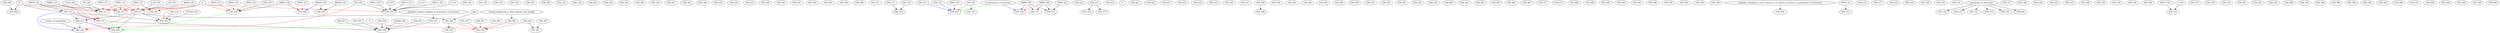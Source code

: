 digraph G {
    ESS_100;
    ESS_101;
    ESS_102;
    ESS_103;
    ESS_104;
    ESS_105;
    ESS_106;
    ESS_115;
    ESS_119;
    ESS_201;
    ESS_202;
    ESS_203;
    edge [color=black];
    ESS_100 -> ESS_204;
    W -> ESS_204;
    ESS_205;
    ESS_209;
    ESS_210;
    edge [color=black];
    MATH_124 -> ESS_211;
    Q_SCI_291 -> ESS_211;
    SCI_291 -> ESS_211;
    edge [color=red];
    PHYS_114 -> ESS_211;
    PHYS_117 -> ESS_211;
    PHYS_121 -> ESS_211;
    A -> ESS_211;
    edge [color=black];
    CHEM_142 -> ESS_212;
    W -> ESS_212;
    edge [color=black];
    ESS_211 -> ESS_213;
    ESS_212 -> ESS_213;
    ESS_230;
    ESS_301;
    ESS_302;
    ESS_304;
    ESS_305;
    ESS_306;
    ESS_310;
    edge [color=black];
    MATH_125 -> ESS_311;
    Q_SCI_292 -> ESS_311;
    SCI_292 -> ESS_311;
    edge [color=red];
    PHYS_114 -> ESS_311;
    PHYS_117 -> ESS_311;
    PHYS_121 -> ESS_311;
    W -> ESS_311;
    edge [color=black];
    CHEM_142 -> ESS_312;
    edge [color=red];
    MATH_125 -> ESS_312;
    Q_SCI_292 -> ESS_312;
    SCI_292 -> ESS_312;
    edge [color=blue];
    ESS_212 -> ESS_312;
    edge [color=black];
    CHEM_142 -> ESS_313;
    edge [color=red];
    PHYS_114 -> ESS_313;
    PHYS_117 -> ESS_313;
    PHYS_121 -> ESS_313;
    A -> ESS_313;
    edge [color=black];
    MATH_126 -> ESS_314;
    ESS_310 -> ESS_314;
    edge [color=red];
    PHYS_115 -> ESS_314;
    PHYS_118 -> ESS_314;
    PHYS_122 -> ESS_314;
    A -> ESS_314;
    ESS_315;
    ESS_326;
    ESS_345;
    edge [color=black];
    ESS_211 -> ESS_400;
    edge [color=red];
    ESS_212 -> ESS_400;
    edge [color=blue];
    ESS_213 -> ESS_400;
    edge [color=green];
    ESS_311 -> ESS_400;
    ESS_312 -> ESS_400;
    ESS_313 -> ESS_400;
    ESS_314 -> ESS_400;
    S -> ESS_400;
    ESS_401;
    ESS_402;
    ESS_403;
    ESS_406;
    ESS_408;
    edge [color=black];
    ESS_210 -> ESS_410;
    ESS_211 -> ESS_410;
    ESS_212 -> ESS_410;
    OCEAN_410 -> ESS_410;
    edge [color=red];
    A -> ESS_410;
    ESS_411;
    ESS_412;
    ESS_413;
    ESS_414;
    ESS_415;
    ESS_416;
    edge [color=black];
    5_credits_of_composition -> ESS_418;
    edge [color=red];
    ESS_201 -> ESS_418;
    ESS_211 -> ESS_418;
    edge [color=blue];
    ESS_212 -> ESS_418;
    ESS_213 -> ESS_418;
    edge [color=black];
    ESS_211 -> ESS_420;
    ASp -> ESS_420;
    ESS_421;
    ESS_422;
    ESS_424;
    ESS_426;
    ESS_427;
    ESS_431;
    ESS_432;
    ESS_433;
    ESS_435;
    ESS_437;
    ESS_439;
    ESS_440;
    ESS_441;
    ESS_445;
    ESS_447;
    ESS_449;
    ESS_450;
    ESS_451;
    ESS_452;
    ESS_453;
    ESS_454;
    ESS_455;
    ESS_456;
    ESS_457;
    ESS_459;
    ESS_460;
    ESS_461;
    ESS_462;
    ESS_463;
    ESS_465;
    ESS_467;
    ESS_471;
    ESS_472;
    edge [color=black];
    ESS_201 -> ESS_475;
    ATM_S_211 -> ESS_475;
    S_211 -> ESS_475;
    ATM_S_321 -> ESS_475;
    S_321 -> ESS_475;
    ATM_S_475 -> ESS_475;
    S_475 -> ESS_475;
    edge [color=red];
    A -> ESS_475;
    ESS_480;
    ESS_489;
    ESS_490;
    ESS_492;
    ESS_495;
    ESS_498;
    ESS_499;
    edge [color=black];
    graduate_student_standing_or_permission_of_instructor -> ESS_501;
    ESS_502;
    ESS_503;
    ESS_504;
    edge [color=black];
    PHYS_121 -> ESS_505;
    A -> ESS_505;
    edge [color=black];
    graduate_standing_in_earth_sciences_or_in_history_of_science_or_permission_of_instructor -> ESS_508;
    edge [color=black];
    strong_background_in_field_methods_and_geology -> ESS_509;
    edge [color=black];
    ESS_509 -> ESS_510;
    edge [color=red];
    ESS_420 -> ESS_510;
    ESS_454 -> ESS_510;
    ESS_526 -> ESS_510;
    ESS_527 -> ESS_510;
    ESS_547 -> ESS_510;
    S -> ESS_510;
    edge [color=black];
    MATH_307 -> ESS_511;
    MATH_308 -> ESS_511;
    ESS_512;
    ESS_513;
    edge [color=black];
    PHYS_322 -> ESS_514;
    MATH_307 -> ESS_514;
    MATH_308 -> ESS_514;
    edge [color=black];
    PHYS_321 -> ESS_515;
    ESS_516;
    ESS_517;
    ESS_518;
    ESS_519;
    edge [color=black];
    ESS_420 -> ESS_520;
    ESS_522;
    edge [color=black];
    ESS_522 -> ESS_523;
    edge [color=black];
    MATH_307 -> ESS_524;
    edge [color=red];
    MATH_308 -> ESS_524;
    edge [color=blue];
    or_permission_of_instructor -> ESS_524;
    ESS_526;
    ESS_527;
    ESS_528;
    ESS_529;
    ESS_531;
    edge [color=black];
    permission_of_instructor -> ESS_532;
    edge [color=black];
    permission_of_instructor -> ESS_533;
    edge [color=black];
    permission_of_instructor -> ESS_535;
    ESS_537;
    edge [color=black];
    ESS_439 -> ESS_538;
    ESS_540;
    edge [color=black];
    ESS_426 -> ESS_541;
    ESS_526 -> ESS_541;
    edge [color=black];
    MATH_126 -> ESS_544;
    edge [color=red];
    PHYS_123 -> ESS_544;
    edge [color=blue];
    AMATH_301 -> ESS_544;
    ESS_546;
    ESS_547;
    edge [color=black];
    PHYS_323 -> ESS_550;
    edge [color=red];
    ESS_522 -> ESS_550;
    edge [color=blue];
    ESS_413 -> ESS_550;
    ESS_513 -> ESS_550;
    edge [color=green];
    or_permission_of_instructor -> ESS_550;
    edge [color=black];
    permission_of_instructor -> ESS_551;
    ESS_553;
    ESS_554;
    edge [color=black];
    permission_of_instructor -> ESS_555;
    ESS_557;
    ESS_558;
    ESS_559;
    edge [color=black];
    AMATH_301 -> ESS_560;
    AMATH_351 -> ESS_560;
    ESS_562;
    edge [color=black];
    ESS_412 -> ESS_563;
    ESS_512 -> ESS_563;
    ESS_564;
    ESS_568;
    edge [color=black];
    ATM_S_501 -> ESS_573;
    S_501 -> ESS_573;
    ESS_575;
    edge [color=black];
    ESS_415 -> ESS_576;
    edge [color=black];
    ESS_415 -> ESS_577;
    ESS_578;
    ESS_579;
    edge [color=black];
    ESS_312 -> ESS_580;
    ESS_424 -> ESS_580;
    ESS_457 -> ESS_580;
    ESS_459 -> ESS_580;
    ESS_501 -> ESS_580;
    ESS_554 -> ESS_580;
    OCEAN_583 -> ESS_580;
    ESS_581;
    ESS_583;
    ESS_585;
    ESS_586;
    ESS_587;
    ESS_588;
    ESS_589;
    ESS_590;
    ESS_592;
    ESS_593;
    ESS_594;
    ESS_595;
    ESS_596;
    ESS_599;
    ESS_600;
    edge [color=black];
    permission_of_instructor -> ESS_601;
    ESS_700;
    ESS_800;
}

